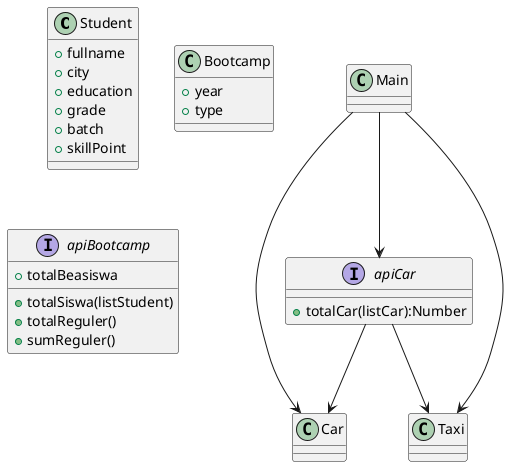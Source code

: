 @startuml classdiagram-car

class Student{
    +fullname
    +city
    +education
    +grade
    +batch
    +skillPoint
}

class Bootcamp{
    +year
    +type
}

interface apiBootcamp{
    +totalSiswa(listStudent)
    +totalReguler()
    +sumReguler()
    +totalBeasiswa
}

interface apiCar{
    +totalCar(listCar):Number
}

Main --> Car
Main --> Taxi
Main --> apiCar
apiCar --> Car
apiCar --> Taxi

@enduml
